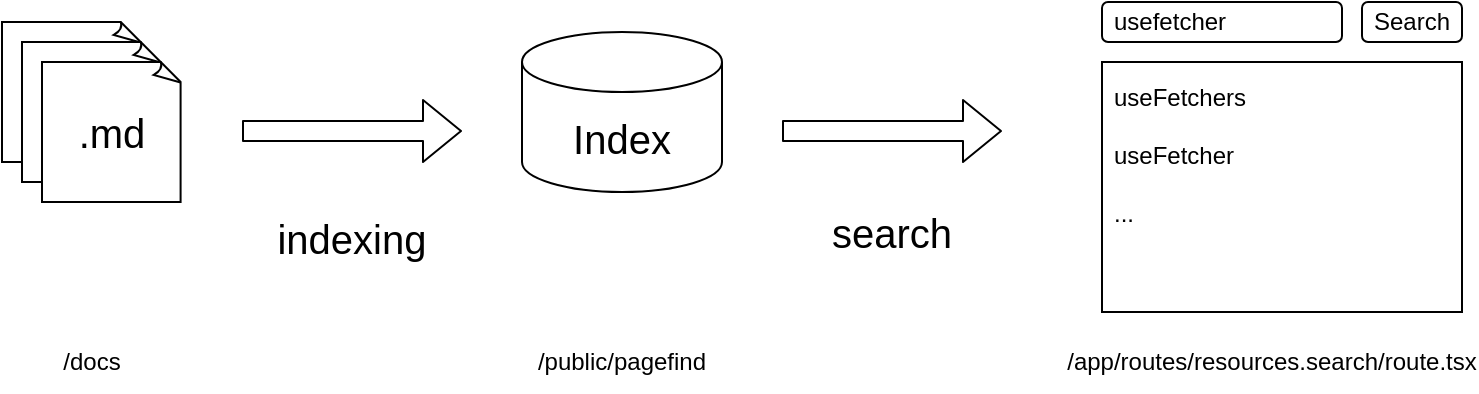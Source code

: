 <mxfile>
    <diagram id="JjUQ1p4wiHpUOCCI_HF2" name="Page-1">
        <mxGraphModel dx="410" dy="264" grid="1" gridSize="10" guides="1" tooltips="1" connect="1" arrows="1" fold="1" page="1" pageScale="1" pageWidth="827" pageHeight="1169" math="0" shadow="0">
            <root>
                <mxCell id="0"/>
                <mxCell id="1" parent="0"/>
                <mxCell id="2" value=".md" style="whiteSpace=wrap;html=1;shape=mxgraph.basic.document" parent="1" vertex="1">
                    <mxGeometry x="50" y="210" width="70" height="70" as="geometry"/>
                </mxCell>
                <mxCell id="3" value=".md" style="whiteSpace=wrap;html=1;shape=mxgraph.basic.document" parent="1" vertex="1">
                    <mxGeometry x="60" y="220" width="70" height="70" as="geometry"/>
                </mxCell>
                <mxCell id="4" value=".md" style="whiteSpace=wrap;html=1;shape=mxgraph.basic.document;fontSize=20;" parent="1" vertex="1">
                    <mxGeometry x="70" y="230" width="70" height="70" as="geometry"/>
                </mxCell>
                <mxCell id="5" value="/docs" style="text;html=1;strokeColor=none;fillColor=none;align=center;verticalAlign=middle;whiteSpace=wrap;rounded=0;" parent="1" vertex="1">
                    <mxGeometry x="50" y="365" width="90" height="30" as="geometry"/>
                </mxCell>
                <mxCell id="6" value="" style="shape=flexArrow;endArrow=classic;html=1;" parent="1" edge="1">
                    <mxGeometry width="50" height="50" relative="1" as="geometry">
                        <mxPoint x="170" y="264.5" as="sourcePoint"/>
                        <mxPoint x="280" y="264.5" as="targetPoint"/>
                    </mxGeometry>
                </mxCell>
                <mxCell id="8" value="Index" style="shape=cylinder3;whiteSpace=wrap;html=1;boundedLbl=1;backgroundOutline=1;size=15;fontSize=20;" parent="1" vertex="1">
                    <mxGeometry x="310" y="215" width="100" height="80" as="geometry"/>
                </mxCell>
                <mxCell id="9" value="/public/pagefind" style="text;html=1;strokeColor=none;fillColor=none;align=center;verticalAlign=middle;whiteSpace=wrap;rounded=0;" parent="1" vertex="1">
                    <mxGeometry x="315" y="365" width="90" height="30" as="geometry"/>
                </mxCell>
                <mxCell id="10" value="" style="shape=flexArrow;endArrow=classic;html=1;" parent="1" edge="1">
                    <mxGeometry width="50" height="50" relative="1" as="geometry">
                        <mxPoint x="440" y="264.5" as="sourcePoint"/>
                        <mxPoint x="550" y="264.5" as="targetPoint"/>
                    </mxGeometry>
                </mxCell>
                <mxCell id="15" value="indexing" style="text;html=1;strokeColor=none;fillColor=none;align=center;verticalAlign=middle;whiteSpace=wrap;rounded=0;fontSize=20;" parent="1" vertex="1">
                    <mxGeometry x="180" y="302.5" width="90" height="30" as="geometry"/>
                </mxCell>
                <mxCell id="16" value="search" style="text;html=1;strokeColor=none;fillColor=none;align=center;verticalAlign=middle;whiteSpace=wrap;rounded=0;fontSize=20;" parent="1" vertex="1">
                    <mxGeometry x="450" y="300" width="90" height="30" as="geometry"/>
                </mxCell>
                <mxCell id="20" value="/app/routes/resources.search/route.tsx" style="text;html=1;strokeColor=none;fillColor=none;align=center;verticalAlign=middle;whiteSpace=wrap;rounded=0;" parent="1" vertex="1">
                    <mxGeometry x="640" y="365" width="90" height="30" as="geometry"/>
                </mxCell>
                <mxCell id="13" value="Search" style="rounded=1;whiteSpace=wrap;html=1;container=0;" parent="1" vertex="1">
                    <mxGeometry x="730" y="200" width="50" height="20" as="geometry"/>
                </mxCell>
                <mxCell id="14" value="usefetcher" style="rounded=1;whiteSpace=wrap;html=1;align=left;spacingLeft=4;container=0;" parent="1" vertex="1">
                    <mxGeometry x="600" y="200" width="120" height="20" as="geometry"/>
                </mxCell>
                <mxCell id="19" value="useFetchers&lt;br&gt;&lt;br&gt;useFetcher&lt;br&gt;&lt;br&gt;..." style="rounded=0;whiteSpace=wrap;html=1;align=left;verticalAlign=top;spacingLeft=4;spacingTop=4;container=0;" parent="1" vertex="1">
                    <mxGeometry x="600" y="230" width="180" height="125" as="geometry"/>
                </mxCell>
            </root>
        </mxGraphModel>
    </diagram>
</mxfile>